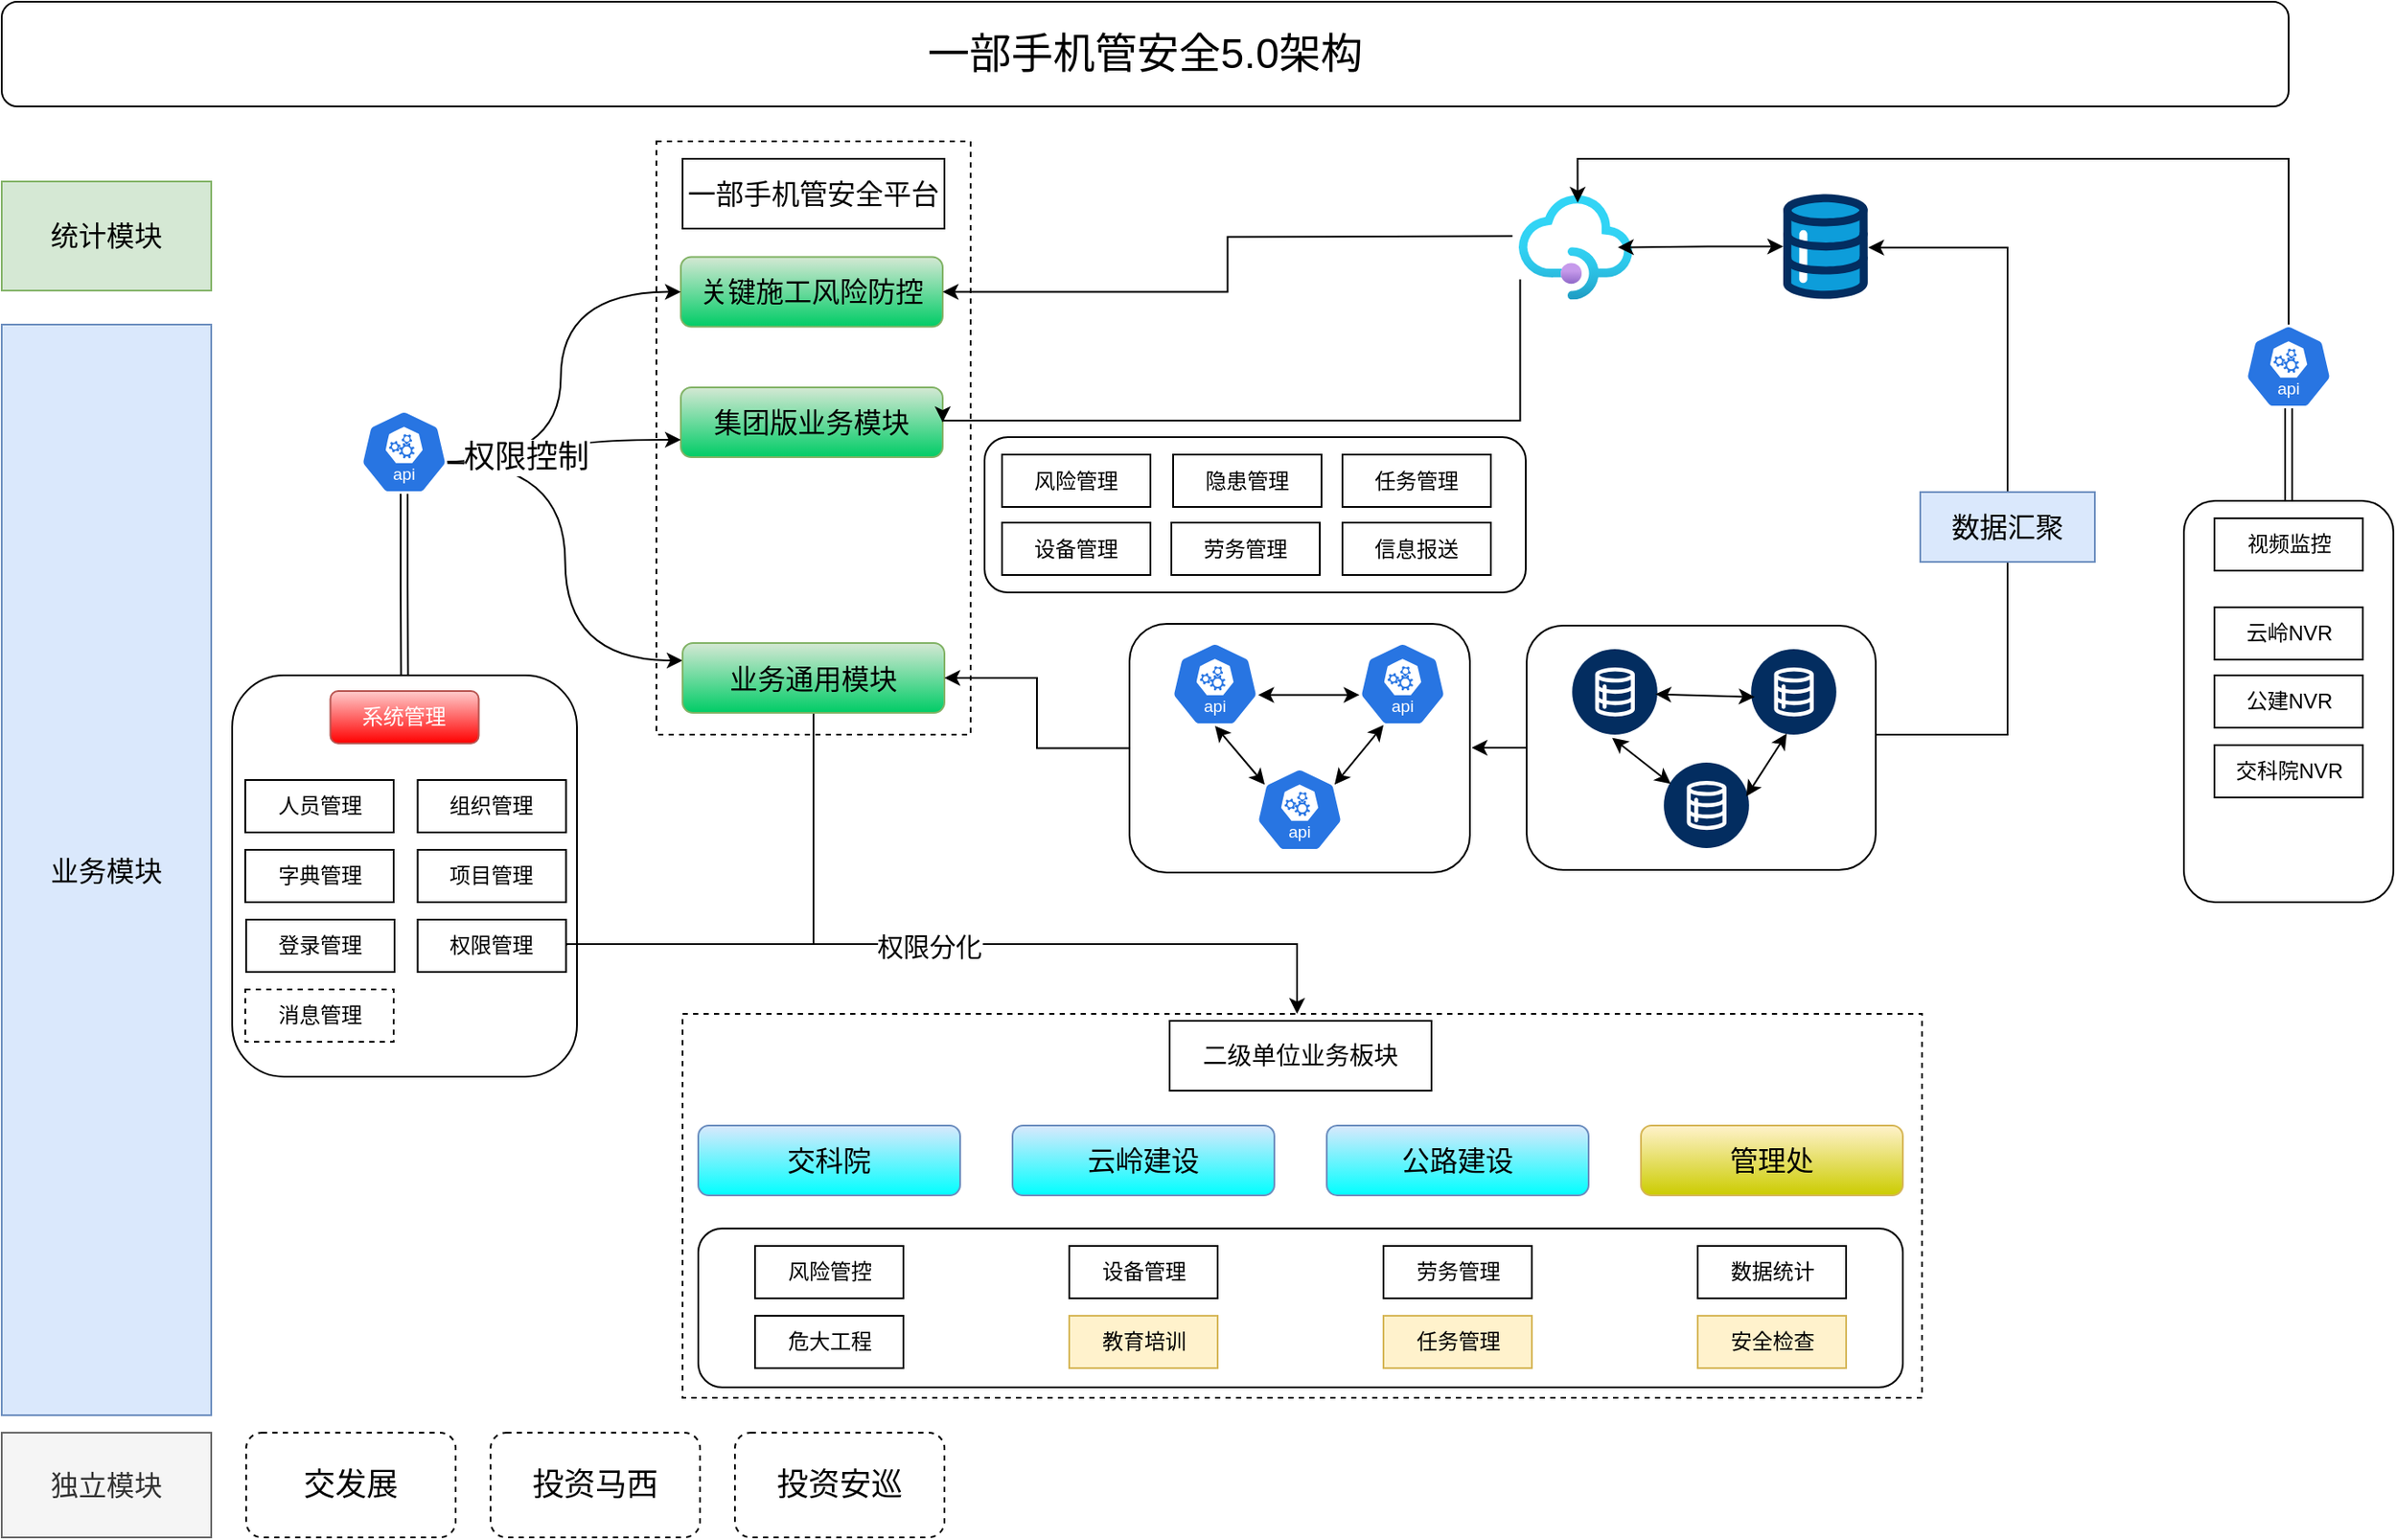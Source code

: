 <mxfile version="26.0.5">
  <diagram name="第 1 页" id="hRdyBuIe_j8G2PpD1SFF">
    <mxGraphModel dx="1235" dy="655" grid="1" gridSize="10" guides="1" tooltips="1" connect="1" arrows="1" fold="1" page="1" pageScale="1" pageWidth="827" pageHeight="1169" math="0" shadow="0">
      <root>
        <mxCell id="0" />
        <mxCell id="1" parent="0" />
        <mxCell id="ZmFsVwPLsDHrUgONcmU9-34" value="" style="rounded=0;whiteSpace=wrap;html=1;dashed=1;" vertex="1" parent="1">
          <mxGeometry x="385" y="100" width="180" height="340" as="geometry" />
        </mxCell>
        <mxCell id="ZmFsVwPLsDHrUgONcmU9-28" value="" style="rounded=0;whiteSpace=wrap;html=1;dashed=1;" vertex="1" parent="1">
          <mxGeometry x="400" y="600" width="710" height="220" as="geometry" />
        </mxCell>
        <mxCell id="cwfqS2g9V0hjJfOpwHUW-23" value="" style="rounded=1;whiteSpace=wrap;html=1;" parent="1" vertex="1">
          <mxGeometry x="1260" y="306" width="120" height="230" as="geometry" />
        </mxCell>
        <mxCell id="npg-B8WdXjfn3l7shgS7-78" style="edgeStyle=orthogonalEdgeStyle;rounded=0;orthogonalLoop=1;jettySize=auto;html=1;entryX=1.006;entryY=0.51;entryDx=0;entryDy=0;entryPerimeter=0;exitX=1;exitY=0.5;exitDx=0;exitDy=0;" parent="1" source="ZmFsVwPLsDHrUgONcmU9-8" target="npg-B8WdXjfn3l7shgS7-77" edge="1">
          <mxGeometry relative="1" as="geometry">
            <Array as="points">
              <mxPoint x="1083" y="440" />
              <mxPoint x="1159" y="440" />
              <mxPoint x="1159" y="161" />
            </Array>
            <mxPoint x="525" y="740" as="sourcePoint" />
          </mxGeometry>
        </mxCell>
        <mxCell id="npg-B8WdXjfn3l7shgS7-1" value="&lt;font style=&quot;font-size: 24px;&quot;&gt;一部手机管安全5.0架构&lt;/font&gt;" style="rounded=1;whiteSpace=wrap;html=1;" parent="1" vertex="1">
          <mxGeometry x="10" y="20" width="1310" height="60" as="geometry" />
        </mxCell>
        <mxCell id="npg-B8WdXjfn3l7shgS7-2" value="&lt;font style=&quot;font-size: 16px;&quot;&gt;云岭建设&lt;/font&gt;" style="rounded=1;whiteSpace=wrap;html=1;fillColor=#dae8fc;strokeColor=#6c8ebf;gradientColor=#00FFFF;" parent="1" vertex="1">
          <mxGeometry x="589" y="664" width="150" height="40" as="geometry" />
        </mxCell>
        <mxCell id="npg-B8WdXjfn3l7shgS7-3" value="&lt;font style=&quot;font-size: 16px;&quot;&gt;交科院&lt;/font&gt;" style="rounded=1;whiteSpace=wrap;html=1;fillColor=#dae8fc;strokeColor=#6c8ebf;gradientColor=#00FFFF;" parent="1" vertex="1">
          <mxGeometry x="409" y="664" width="150" height="40" as="geometry" />
        </mxCell>
        <mxCell id="npg-B8WdXjfn3l7shgS7-4" value="&lt;font style=&quot;font-size: 16px;&quot;&gt;公路建设&lt;/font&gt;" style="rounded=1;whiteSpace=wrap;html=1;fillColor=#dae8fc;strokeColor=#6c8ebf;gradientColor=#00FFFF;" parent="1" vertex="1">
          <mxGeometry x="769" y="664" width="150" height="40" as="geometry" />
        </mxCell>
        <mxCell id="npg-B8WdXjfn3l7shgS7-5" value="&lt;font style=&quot;font-size: 16px;&quot;&gt;管理处&lt;/font&gt;" style="rounded=1;whiteSpace=wrap;html=1;fillColor=#fff2cc;strokeColor=#d6b656;gradientColor=#CCCC00;" parent="1" vertex="1">
          <mxGeometry x="949" y="664" width="150" height="40" as="geometry" />
        </mxCell>
        <mxCell id="npg-B8WdXjfn3l7shgS7-6" value="&lt;font style=&quot;font-size: 18px;&quot;&gt;交发展&lt;/font&gt;" style="rounded=1;whiteSpace=wrap;html=1;dashed=1;" parent="1" vertex="1">
          <mxGeometry x="150" y="840" width="120" height="60" as="geometry" />
        </mxCell>
        <mxCell id="npg-B8WdXjfn3l7shgS7-7" value="&lt;font style=&quot;font-size: 18px;&quot;&gt;投资马西&lt;/font&gt;" style="rounded=1;whiteSpace=wrap;html=1;dashed=1;" parent="1" vertex="1">
          <mxGeometry x="290" y="840" width="120" height="60" as="geometry" />
        </mxCell>
        <mxCell id="npg-B8WdXjfn3l7shgS7-8" value="&lt;font style=&quot;font-size: 18px;&quot;&gt;投资安巡&lt;/font&gt;" style="rounded=1;whiteSpace=wrap;html=1;dashed=1;" parent="1" vertex="1">
          <mxGeometry x="430" y="840" width="120" height="60" as="geometry" />
        </mxCell>
        <mxCell id="npg-B8WdXjfn3l7shgS7-9" value="&lt;font style=&quot;font-size: 16px;&quot;&gt;集团版业务模块&lt;/font&gt;" style="rounded=1;whiteSpace=wrap;html=1;fillColor=#d5e8d4;strokeColor=#82b366;gradientColor=#00CC66;" parent="1" vertex="1">
          <mxGeometry x="399" y="241" width="150" height="40" as="geometry" />
        </mxCell>
        <mxCell id="npg-B8WdXjfn3l7shgS7-10" value="&lt;font style=&quot;font-size: 16px;&quot;&gt;关键施工风险防控&lt;/font&gt;" style="rounded=1;whiteSpace=wrap;html=1;fillColor=#d5e8d4;strokeColor=#82b366;gradientColor=#00CC66;" parent="1" vertex="1">
          <mxGeometry x="399" y="166.25" width="150" height="40" as="geometry" />
        </mxCell>
        <mxCell id="npg-B8WdXjfn3l7shgS7-13" value="&lt;font style=&quot;font-size: 16px;&quot;&gt;独立模块&lt;/font&gt;" style="rounded=0;whiteSpace=wrap;html=1;fillColor=#f5f5f5;fontColor=#333333;strokeColor=#666666;" parent="1" vertex="1">
          <mxGeometry x="10" y="840" width="120" height="60" as="geometry" />
        </mxCell>
        <mxCell id="npg-B8WdXjfn3l7shgS7-14" value="&lt;font style=&quot;font-size: 16px;&quot;&gt;业务模块&lt;/font&gt;" style="rounded=0;whiteSpace=wrap;html=1;fillColor=#dae8fc;strokeColor=#6c8ebf;" parent="1" vertex="1">
          <mxGeometry x="10" y="205" width="120" height="625" as="geometry" />
        </mxCell>
        <mxCell id="npg-B8WdXjfn3l7shgS7-15" value="&lt;font style=&quot;font-size: 16px;&quot;&gt;统计模块&lt;/font&gt;" style="rounded=0;whiteSpace=wrap;html=1;fillColor=#d5e8d4;strokeColor=#82b366;" parent="1" vertex="1">
          <mxGeometry x="10" y="123" width="120" height="62.5" as="geometry" />
        </mxCell>
        <mxCell id="npg-B8WdXjfn3l7shgS7-18" value="" style="rounded=1;whiteSpace=wrap;html=1;" parent="1" vertex="1">
          <mxGeometry x="409" y="723" width="690" height="91" as="geometry" />
        </mxCell>
        <mxCell id="npg-B8WdXjfn3l7shgS7-20" value="风险管控" style="rounded=0;whiteSpace=wrap;html=1;" parent="1" vertex="1">
          <mxGeometry x="441.5" y="733" width="85" height="30" as="geometry" />
        </mxCell>
        <mxCell id="npg-B8WdXjfn3l7shgS7-22" value="危大工程" style="rounded=0;whiteSpace=wrap;html=1;" parent="1" vertex="1">
          <mxGeometry x="441.5" y="773" width="85" height="30" as="geometry" />
        </mxCell>
        <mxCell id="npg-B8WdXjfn3l7shgS7-23" value="安全检查" style="rounded=0;whiteSpace=wrap;html=1;fillColor=#fff2cc;strokeColor=#d6b656;" parent="1" vertex="1">
          <mxGeometry x="981.5" y="773" width="85" height="30" as="geometry" />
        </mxCell>
        <mxCell id="npg-B8WdXjfn3l7shgS7-24" value="任务管理" style="rounded=0;whiteSpace=wrap;html=1;fillColor=#fff2cc;strokeColor=#d6b656;" parent="1" vertex="1">
          <mxGeometry x="801.5" y="773" width="85" height="30" as="geometry" />
        </mxCell>
        <mxCell id="npg-B8WdXjfn3l7shgS7-25" value="劳务管理" style="rounded=0;whiteSpace=wrap;html=1;" parent="1" vertex="1">
          <mxGeometry x="801.5" y="733" width="85" height="30" as="geometry" />
        </mxCell>
        <mxCell id="npg-B8WdXjfn3l7shgS7-26" value="设备管理" style="rounded=0;whiteSpace=wrap;html=1;" parent="1" vertex="1">
          <mxGeometry x="621.5" y="733" width="85" height="30" as="geometry" />
        </mxCell>
        <mxCell id="npg-B8WdXjfn3l7shgS7-28" value="视频监控" style="rounded=0;whiteSpace=wrap;html=1;" parent="1" vertex="1">
          <mxGeometry x="1277.5" y="316" width="85" height="30" as="geometry" />
        </mxCell>
        <mxCell id="npg-B8WdXjfn3l7shgS7-30" value="教育培训" style="rounded=0;whiteSpace=wrap;html=1;fillColor=#fff2cc;strokeColor=#d6b656;" parent="1" vertex="1">
          <mxGeometry x="621.5" y="773" width="85" height="30" as="geometry" />
        </mxCell>
        <mxCell id="npg-B8WdXjfn3l7shgS7-31" value="数据统计" style="rounded=0;whiteSpace=wrap;html=1;" parent="1" vertex="1">
          <mxGeometry x="981.5" y="733" width="85" height="30" as="geometry" />
        </mxCell>
        <mxCell id="npg-B8WdXjfn3l7shgS7-56" value="" style="rounded=1;whiteSpace=wrap;html=1;" parent="1" vertex="1">
          <mxGeometry x="573" y="269.5" width="310" height="89" as="geometry" />
        </mxCell>
        <mxCell id="npg-B8WdXjfn3l7shgS7-58" value="风险管理" style="rounded=0;whiteSpace=wrap;html=1;" parent="1" vertex="1">
          <mxGeometry x="583" y="279.5" width="85" height="30" as="geometry" />
        </mxCell>
        <mxCell id="npg-B8WdXjfn3l7shgS7-61" value="隐患管理" style="rounded=0;whiteSpace=wrap;html=1;" parent="1" vertex="1">
          <mxGeometry x="681" y="279.5" width="85" height="30" as="geometry" />
        </mxCell>
        <mxCell id="npg-B8WdXjfn3l7shgS7-62" value="任务管理" style="rounded=0;whiteSpace=wrap;html=1;" parent="1" vertex="1">
          <mxGeometry x="778" y="279.5" width="85" height="30" as="geometry" />
        </mxCell>
        <mxCell id="npg-B8WdXjfn3l7shgS7-63" value="劳务管理" style="rounded=0;whiteSpace=wrap;html=1;" parent="1" vertex="1">
          <mxGeometry x="680" y="318.5" width="85" height="30" as="geometry" />
        </mxCell>
        <mxCell id="npg-B8WdXjfn3l7shgS7-64" value="设备管理" style="rounded=0;whiteSpace=wrap;html=1;" parent="1" vertex="1">
          <mxGeometry x="583" y="318.5" width="85" height="30" as="geometry" />
        </mxCell>
        <mxCell id="npg-B8WdXjfn3l7shgS7-66" value="信息报送" style="rounded=0;whiteSpace=wrap;html=1;" parent="1" vertex="1">
          <mxGeometry x="778" y="318.5" width="85" height="30" as="geometry" />
        </mxCell>
        <mxCell id="npg-B8WdXjfn3l7shgS7-77" value="" style="verticalLabelPosition=bottom;aspect=fixed;html=1;shape=mxgraph.salesforce.data;" parent="1" vertex="1">
          <mxGeometry x="1030.4" y="130.25" width="48.6" height="60" as="geometry" />
        </mxCell>
        <mxCell id="npg-B8WdXjfn3l7shgS7-79" value="&lt;font style=&quot;font-size: 16px;&quot;&gt;数据汇聚&lt;/font&gt;" style="rounded=0;whiteSpace=wrap;html=1;fillColor=#dae8fc;strokeColor=#6c8ebf;" parent="1" vertex="1">
          <mxGeometry x="1109" y="301" width="100" height="40" as="geometry" />
        </mxCell>
        <mxCell id="npg-B8WdXjfn3l7shgS7-82" style="edgeStyle=orthogonalEdgeStyle;rounded=0;orthogonalLoop=1;jettySize=auto;html=1;entryX=1;entryY=0.5;entryDx=0;entryDy=0;" parent="1" target="npg-B8WdXjfn3l7shgS7-10" edge="1">
          <mxGeometry relative="1" as="geometry">
            <mxPoint x="875.4" y="154.25" as="sourcePoint" />
          </mxGeometry>
        </mxCell>
        <mxCell id="cwfqS2g9V0hjJfOpwHUW-22" style="edgeStyle=orthogonalEdgeStyle;rounded=0;orthogonalLoop=1;jettySize=auto;html=1;entryX=1;entryY=0.5;entryDx=0;entryDy=0;exitX=0.012;exitY=0.807;exitDx=0;exitDy=0;exitPerimeter=0;" parent="1" source="g1NR8oi6RR4LAQB7Cah_-6" edge="1" target="npg-B8WdXjfn3l7shgS7-9">
          <mxGeometry relative="1" as="geometry">
            <mxPoint x="879" y="62.5" as="sourcePoint" />
            <mxPoint x="549" y="222.5" as="targetPoint" />
            <Array as="points">
              <mxPoint x="880" y="260" />
              <mxPoint x="549" y="260" />
            </Array>
          </mxGeometry>
        </mxCell>
        <mxCell id="g1NR8oi6RR4LAQB7Cah_-6" value="" style="image;aspect=fixed;html=1;points=[];align=center;fontSize=12;image=img/lib/azure2/app_services/API_Management_Services.svg;" parent="1" vertex="1">
          <mxGeometry x="879" y="130.75" width="65" height="60" as="geometry" />
        </mxCell>
        <mxCell id="cwfqS2g9V0hjJfOpwHUW-2" value="" style="rounded=1;whiteSpace=wrap;html=1;" parent="1" vertex="1">
          <mxGeometry x="142" y="406" width="197.5" height="230" as="geometry" />
        </mxCell>
        <mxCell id="npg-B8WdXjfn3l7shgS7-19" value="&lt;font style=&quot;color: rgb(255, 255, 255);&quot;&gt;系统管理&lt;/font&gt;" style="rounded=1;whiteSpace=wrap;html=1;fillColor=#FFCCCC;strokeColor=#b85450;gradientColor=#FF0000;" parent="1" vertex="1">
          <mxGeometry x="198.25" y="415" width="85" height="30" as="geometry" />
        </mxCell>
        <mxCell id="cwfqS2g9V0hjJfOpwHUW-5" value="人员管理" style="rounded=0;whiteSpace=wrap;html=1;" parent="1" vertex="1">
          <mxGeometry x="149.5" y="466" width="85" height="30" as="geometry" />
        </mxCell>
        <mxCell id="ZmFsVwPLsDHrUgONcmU9-16" style="edgeStyle=orthogonalEdgeStyle;rounded=0;orthogonalLoop=1;jettySize=auto;html=1;exitX=1;exitY=0.5;exitDx=0;exitDy=0;" edge="1" parent="1" source="cwfqS2g9V0hjJfOpwHUW-6">
          <mxGeometry relative="1" as="geometry">
            <mxPoint x="752" y="600" as="targetPoint" />
            <Array as="points">
              <mxPoint x="333" y="560" />
              <mxPoint x="752" y="560" />
            </Array>
          </mxGeometry>
        </mxCell>
        <mxCell id="ZmFsVwPLsDHrUgONcmU9-17" value="权限分化" style="edgeLabel;html=1;align=center;verticalAlign=middle;resizable=0;points=[];fontSize=15;" vertex="1" connectable="0" parent="ZmFsVwPLsDHrUgONcmU9-16">
          <mxGeometry x="0.08" y="-2" relative="1" as="geometry">
            <mxPoint x="-40" y="-1" as="offset" />
          </mxGeometry>
        </mxCell>
        <mxCell id="cwfqS2g9V0hjJfOpwHUW-6" value="权限管理" style="rounded=0;whiteSpace=wrap;html=1;" parent="1" vertex="1">
          <mxGeometry x="248.25" y="546" width="85" height="30" as="geometry" />
        </mxCell>
        <mxCell id="cwfqS2g9V0hjJfOpwHUW-7" value="组织管理" style="rounded=0;whiteSpace=wrap;html=1;" parent="1" vertex="1">
          <mxGeometry x="248.25" y="466" width="85" height="30" as="geometry" />
        </mxCell>
        <mxCell id="cwfqS2g9V0hjJfOpwHUW-8" value="字典管理" style="rounded=0;whiteSpace=wrap;html=1;" parent="1" vertex="1">
          <mxGeometry x="149.5" y="506" width="85" height="30" as="geometry" />
        </mxCell>
        <mxCell id="cwfqS2g9V0hjJfOpwHUW-9" value="项目管理" style="rounded=0;whiteSpace=wrap;html=1;" parent="1" vertex="1">
          <mxGeometry x="248.25" y="506" width="85" height="30" as="geometry" />
        </mxCell>
        <mxCell id="cwfqS2g9V0hjJfOpwHUW-10" value="登录管理" style="rounded=0;whiteSpace=wrap;html=1;" parent="1" vertex="1">
          <mxGeometry x="150" y="546" width="85" height="30" as="geometry" />
        </mxCell>
        <mxCell id="cwfqS2g9V0hjJfOpwHUW-11" value="消息管理" style="rounded=0;whiteSpace=wrap;html=1;dashed=1;" parent="1" vertex="1">
          <mxGeometry x="149.5" y="586" width="85" height="30" as="geometry" />
        </mxCell>
        <mxCell id="cwfqS2g9V0hjJfOpwHUW-24" value="云岭NVR" style="rounded=0;whiteSpace=wrap;html=1;" parent="1" vertex="1">
          <mxGeometry x="1277.5" y="367" width="85" height="30" as="geometry" />
        </mxCell>
        <mxCell id="cwfqS2g9V0hjJfOpwHUW-25" value="公建NVR" style="rounded=0;whiteSpace=wrap;html=1;" parent="1" vertex="1">
          <mxGeometry x="1277.5" y="406" width="85" height="30" as="geometry" />
        </mxCell>
        <mxCell id="cwfqS2g9V0hjJfOpwHUW-26" value="交科院NVR" style="rounded=0;whiteSpace=wrap;html=1;" parent="1" vertex="1">
          <mxGeometry x="1277.5" y="446" width="85" height="30" as="geometry" />
        </mxCell>
        <mxCell id="cwfqS2g9V0hjJfOpwHUW-30" style="edgeStyle=orthogonalEdgeStyle;rounded=0;orthogonalLoop=1;jettySize=auto;html=1;exitX=0.5;exitY=1;exitDx=0;exitDy=0;exitPerimeter=0;entryX=0.5;entryY=0;entryDx=0;entryDy=0;shape=link;" parent="1" source="cwfqS2g9V0hjJfOpwHUW-27" target="cwfqS2g9V0hjJfOpwHUW-2" edge="1">
          <mxGeometry relative="1" as="geometry" />
        </mxCell>
        <mxCell id="cwfqS2g9V0hjJfOpwHUW-33" style="edgeStyle=orthogonalEdgeStyle;rounded=0;orthogonalLoop=1;jettySize=auto;html=1;exitX=0.9;exitY=0.2;exitDx=0;exitDy=0;exitPerimeter=0;entryX=0;entryY=0.5;entryDx=0;entryDy=0;curved=1;" parent="1" target="npg-B8WdXjfn3l7shgS7-10" edge="1">
          <mxGeometry relative="1" as="geometry">
            <mxPoint x="260.5" y="283.68" as="sourcePoint" />
            <mxPoint x="399" y="174.33" as="targetPoint" />
          </mxGeometry>
        </mxCell>
        <mxCell id="cwfqS2g9V0hjJfOpwHUW-34" style="edgeStyle=orthogonalEdgeStyle;rounded=0;orthogonalLoop=1;jettySize=auto;html=1;exitX=0.995;exitY=0.63;exitDx=0;exitDy=0;exitPerimeter=0;entryX=0;entryY=0.75;entryDx=0;entryDy=0;curved=1;" parent="1" source="cwfqS2g9V0hjJfOpwHUW-27" target="npg-B8WdXjfn3l7shgS7-9" edge="1">
          <mxGeometry relative="1" as="geometry" />
        </mxCell>
        <mxCell id="cwfqS2g9V0hjJfOpwHUW-36" style="edgeStyle=orthogonalEdgeStyle;rounded=0;orthogonalLoop=1;jettySize=auto;html=1;exitX=0.995;exitY=0.63;exitDx=0;exitDy=0;exitPerimeter=0;entryX=0;entryY=0.25;entryDx=0;entryDy=0;curved=1;" parent="1" source="cwfqS2g9V0hjJfOpwHUW-27" target="ZmFsVwPLsDHrUgONcmU9-1" edge="1">
          <mxGeometry relative="1" as="geometry" />
        </mxCell>
        <mxCell id="ZmFsVwPLsDHrUgONcmU9-32" value="权限控制" style="edgeLabel;html=1;align=center;verticalAlign=middle;resizable=0;points=[];fontSize=18;" vertex="1" connectable="0" parent="cwfqS2g9V0hjJfOpwHUW-36">
          <mxGeometry x="-0.909" y="3" relative="1" as="geometry">
            <mxPoint x="33" as="offset" />
          </mxGeometry>
        </mxCell>
        <mxCell id="cwfqS2g9V0hjJfOpwHUW-27" value="" style="aspect=fixed;sketch=0;html=1;dashed=0;whitespace=wrap;verticalLabelPosition=bottom;verticalAlign=top;fillColor=#2875E2;strokeColor=#ffffff;points=[[0.005,0.63,0],[0.1,0.2,0],[0.9,0.2,0],[0.5,0,0],[0.995,0.63,0],[0.72,0.99,0],[0.5,1,0],[0.28,0.99,0]];shape=mxgraph.kubernetes.icon2;kubernetesLabel=1;prIcon=api" parent="1" vertex="1">
          <mxGeometry x="215.5" y="254" width="50" height="48" as="geometry" />
        </mxCell>
        <mxCell id="cwfqS2g9V0hjJfOpwHUW-31" style="edgeStyle=orthogonalEdgeStyle;rounded=0;orthogonalLoop=1;jettySize=auto;html=1;exitX=0.5;exitY=1;exitDx=0;exitDy=0;exitPerimeter=0;entryX=0.5;entryY=0;entryDx=0;entryDy=0;shape=link;" parent="1" source="cwfqS2g9V0hjJfOpwHUW-28" target="cwfqS2g9V0hjJfOpwHUW-23" edge="1">
          <mxGeometry relative="1" as="geometry" />
        </mxCell>
        <mxCell id="cwfqS2g9V0hjJfOpwHUW-28" value="" style="aspect=fixed;sketch=0;html=1;dashed=0;whitespace=wrap;verticalLabelPosition=bottom;verticalAlign=top;fillColor=#2875E2;strokeColor=#ffffff;points=[[0.005,0.63,0],[0.1,0.2,0],[0.9,0.2,0],[0.5,0,0],[0.995,0.63,0],[0.72,0.99,0],[0.5,1,0],[0.28,0.99,0]];shape=mxgraph.kubernetes.icon2;kubernetesLabel=1;prIcon=api" parent="1" vertex="1">
          <mxGeometry x="1295" y="205" width="50" height="48" as="geometry" />
        </mxCell>
        <mxCell id="npg-B8WdXjfn3l7shgS7-83" style="edgeStyle=orthogonalEdgeStyle;rounded=0;orthogonalLoop=1;jettySize=auto;html=1;entryX=0.874;entryY=0.5;entryDx=0;entryDy=0;entryPerimeter=0;startArrow=classic;startFill=1;" parent="1" source="npg-B8WdXjfn3l7shgS7-77" target="g1NR8oi6RR4LAQB7Cah_-6" edge="1">
          <mxGeometry relative="1" as="geometry">
            <mxPoint x="949" y="161.75" as="targetPoint" />
          </mxGeometry>
        </mxCell>
        <mxCell id="ZmFsVwPLsDHrUgONcmU9-24" style="edgeStyle=orthogonalEdgeStyle;rounded=0;orthogonalLoop=1;jettySize=auto;html=1;endArrow=none;endFill=0;" edge="1" parent="1" source="ZmFsVwPLsDHrUgONcmU9-1">
          <mxGeometry relative="1" as="geometry">
            <mxPoint x="475" y="560" as="targetPoint" />
          </mxGeometry>
        </mxCell>
        <mxCell id="ZmFsVwPLsDHrUgONcmU9-1" value="&lt;span style=&quot;font-size: 16px;&quot;&gt;业务通用模块&lt;/span&gt;" style="rounded=1;whiteSpace=wrap;html=1;fillColor=#d5e8d4;strokeColor=#82b366;gradientColor=#00CC66;" vertex="1" parent="1">
          <mxGeometry x="400" y="387.5" width="150" height="40" as="geometry" />
        </mxCell>
        <mxCell id="ZmFsVwPLsDHrUgONcmU9-7" value="" style="group" vertex="1" connectable="0" parent="1">
          <mxGeometry x="656" y="376.5" width="195" height="142.5" as="geometry" />
        </mxCell>
        <mxCell id="ZmFsVwPLsDHrUgONcmU9-2" value="" style="rounded=1;whiteSpace=wrap;html=1;" vertex="1" parent="ZmFsVwPLsDHrUgONcmU9-7">
          <mxGeometry width="195" height="142.5" as="geometry" />
        </mxCell>
        <mxCell id="npg-B8WdXjfn3l7shgS7-45" value="" style="aspect=fixed;sketch=0;html=1;dashed=0;whitespace=wrap;verticalLabelPosition=bottom;verticalAlign=top;fillColor=#2875E2;strokeColor=#ffffff;points=[[0.005,0.63,0],[0.1,0.2,0],[0.9,0.2,0],[0.5,0,0],[0.995,0.63,0],[0.72,0.99,0],[0.5,1,0],[0.28,0.99,0]];shape=mxgraph.kubernetes.icon2;kubernetesLabel=1;prIcon=api" parent="ZmFsVwPLsDHrUgONcmU9-7" vertex="1">
          <mxGeometry x="24" y="10.5" width="50" height="48" as="geometry" />
        </mxCell>
        <mxCell id="npg-B8WdXjfn3l7shgS7-46" value="" style="aspect=fixed;sketch=0;html=1;dashed=0;whitespace=wrap;verticalLabelPosition=bottom;verticalAlign=top;fillColor=#2875E2;strokeColor=#ffffff;points=[[0.005,0.63,0],[0.1,0.2,0],[0.9,0.2,0],[0.5,0,0],[0.995,0.63,0],[0.72,0.99,0],[0.5,1,0],[0.28,0.99,0]];shape=mxgraph.kubernetes.icon2;kubernetesLabel=1;prIcon=api" parent="ZmFsVwPLsDHrUgONcmU9-7" vertex="1">
          <mxGeometry x="131.5" y="10.5" width="50" height="48" as="geometry" />
        </mxCell>
        <mxCell id="npg-B8WdXjfn3l7shgS7-47" value="" style="aspect=fixed;sketch=0;html=1;dashed=0;whitespace=wrap;verticalLabelPosition=bottom;verticalAlign=top;fillColor=#2875E2;strokeColor=#ffffff;points=[[0.005,0.63,0],[0.1,0.2,0],[0.9,0.2,0],[0.5,0,0],[0.995,0.63,0],[0.72,0.99,0],[0.5,1,0],[0.28,0.99,0]];shape=mxgraph.kubernetes.icon2;kubernetesLabel=1;prIcon=api" parent="ZmFsVwPLsDHrUgONcmU9-7" vertex="1">
          <mxGeometry x="72.5" y="82.5" width="50" height="48" as="geometry" />
        </mxCell>
        <mxCell id="ZmFsVwPLsDHrUgONcmU9-3" style="rounded=0;orthogonalLoop=1;jettySize=auto;html=1;exitX=0.5;exitY=1;exitDx=0;exitDy=0;exitPerimeter=0;entryX=0.1;entryY=0.2;entryDx=0;entryDy=0;entryPerimeter=0;startArrow=classic;startFill=1;" edge="1" parent="ZmFsVwPLsDHrUgONcmU9-7" source="npg-B8WdXjfn3l7shgS7-45" target="npg-B8WdXjfn3l7shgS7-47">
          <mxGeometry relative="1" as="geometry" />
        </mxCell>
        <mxCell id="ZmFsVwPLsDHrUgONcmU9-4" style="rounded=0;orthogonalLoop=1;jettySize=auto;html=1;exitX=0.9;exitY=0.2;exitDx=0;exitDy=0;exitPerimeter=0;entryX=0.28;entryY=0.99;entryDx=0;entryDy=0;entryPerimeter=0;startArrow=classic;startFill=1;" edge="1" parent="ZmFsVwPLsDHrUgONcmU9-7" source="npg-B8WdXjfn3l7shgS7-47" target="npg-B8WdXjfn3l7shgS7-46">
          <mxGeometry relative="1" as="geometry" />
        </mxCell>
        <mxCell id="ZmFsVwPLsDHrUgONcmU9-6" style="edgeStyle=orthogonalEdgeStyle;rounded=0;orthogonalLoop=1;jettySize=auto;html=1;exitX=0.995;exitY=0.63;exitDx=0;exitDy=0;exitPerimeter=0;entryX=0.005;entryY=0.63;entryDx=0;entryDy=0;entryPerimeter=0;startArrow=classic;startFill=1;" edge="1" parent="ZmFsVwPLsDHrUgONcmU9-7" source="npg-B8WdXjfn3l7shgS7-45" target="npg-B8WdXjfn3l7shgS7-46">
          <mxGeometry relative="1" as="geometry" />
        </mxCell>
        <mxCell id="ZmFsVwPLsDHrUgONcmU9-15" value="" style="group" vertex="1" connectable="0" parent="1">
          <mxGeometry x="883.5" y="377.5" width="200" height="140" as="geometry" />
        </mxCell>
        <mxCell id="ZmFsVwPLsDHrUgONcmU9-23" style="edgeStyle=orthogonalEdgeStyle;rounded=0;orthogonalLoop=1;jettySize=auto;html=1;" edge="1" parent="ZmFsVwPLsDHrUgONcmU9-15" source="ZmFsVwPLsDHrUgONcmU9-8">
          <mxGeometry relative="1" as="geometry">
            <mxPoint x="-31.5" y="70" as="targetPoint" />
          </mxGeometry>
        </mxCell>
        <mxCell id="ZmFsVwPLsDHrUgONcmU9-8" value="" style="rounded=1;whiteSpace=wrap;html=1;" vertex="1" parent="ZmFsVwPLsDHrUgONcmU9-15">
          <mxGeometry width="200" height="140" as="geometry" />
        </mxCell>
        <mxCell id="npg-B8WdXjfn3l7shgS7-52" value="" style="verticalLabelPosition=bottom;aspect=fixed;html=1;shape=mxgraph.salesforce.data2;" parent="ZmFsVwPLsDHrUgONcmU9-15" vertex="1">
          <mxGeometry x="26" y="13.5" width="49" height="49" as="geometry" />
        </mxCell>
        <mxCell id="npg-B8WdXjfn3l7shgS7-53" value="" style="verticalLabelPosition=bottom;aspect=fixed;html=1;shape=mxgraph.salesforce.data2;" parent="ZmFsVwPLsDHrUgONcmU9-15" vertex="1">
          <mxGeometry x="128.5" y="13.5" width="49" height="49" as="geometry" />
        </mxCell>
        <mxCell id="npg-B8WdXjfn3l7shgS7-54" value="" style="verticalLabelPosition=bottom;aspect=fixed;html=1;shape=mxgraph.salesforce.data2;" parent="ZmFsVwPLsDHrUgONcmU9-15" vertex="1">
          <mxGeometry x="78.5" y="78.5" width="49" height="49" as="geometry" />
        </mxCell>
        <mxCell id="ZmFsVwPLsDHrUgONcmU9-11" value="" style="endArrow=classic;startArrow=classic;html=1;rounded=0;entryX=0.469;entryY=1.037;entryDx=0;entryDy=0;entryPerimeter=0;exitX=0.082;exitY=0.249;exitDx=0;exitDy=0;exitPerimeter=0;" edge="1" parent="ZmFsVwPLsDHrUgONcmU9-15" source="npg-B8WdXjfn3l7shgS7-54" target="npg-B8WdXjfn3l7shgS7-52">
          <mxGeometry width="50" height="50" relative="1" as="geometry">
            <mxPoint x="29" y="122.5" as="sourcePoint" />
            <mxPoint x="79" y="72.5" as="targetPoint" />
          </mxGeometry>
        </mxCell>
        <mxCell id="ZmFsVwPLsDHrUgONcmU9-13" value="" style="endArrow=classic;startArrow=classic;html=1;rounded=0;exitX=0.977;exitY=0.547;exitDx=0;exitDy=0;exitPerimeter=0;entryX=0.041;entryY=0.58;entryDx=0;entryDy=0;entryPerimeter=0;" edge="1" parent="ZmFsVwPLsDHrUgONcmU9-15">
          <mxGeometry width="50" height="50" relative="1" as="geometry">
            <mxPoint x="73.785" y="39.303" as="sourcePoint" />
            <mxPoint x="130.594" y="40.92" as="targetPoint" />
          </mxGeometry>
        </mxCell>
        <mxCell id="ZmFsVwPLsDHrUgONcmU9-14" value="" style="endArrow=classic;startArrow=classic;html=1;rounded=0;entryX=0.418;entryY=0.988;entryDx=0;entryDy=0;entryPerimeter=0;exitX=0.967;exitY=0.396;exitDx=0;exitDy=0;exitPerimeter=0;" edge="1" parent="ZmFsVwPLsDHrUgONcmU9-15" source="npg-B8WdXjfn3l7shgS7-54" target="npg-B8WdXjfn3l7shgS7-53">
          <mxGeometry width="50" height="50" relative="1" as="geometry">
            <mxPoint x="139" y="152.5" as="sourcePoint" />
            <mxPoint x="189" y="102.5" as="targetPoint" />
          </mxGeometry>
        </mxCell>
        <mxCell id="ZmFsVwPLsDHrUgONcmU9-18" value="&lt;font style=&quot;font-size: 14px;&quot;&gt;二级单位业务板块&lt;/font&gt;" style="rounded=0;whiteSpace=wrap;html=1;" vertex="1" parent="1">
          <mxGeometry x="679" y="604" width="150" height="40" as="geometry" />
        </mxCell>
        <mxCell id="ZmFsVwPLsDHrUgONcmU9-22" value="" style="edgeStyle=orthogonalEdgeStyle;rounded=0;orthogonalLoop=1;jettySize=auto;html=1;entryX=1;entryY=0.5;entryDx=0;entryDy=0;" edge="1" parent="1" source="ZmFsVwPLsDHrUgONcmU9-2" target="ZmFsVwPLsDHrUgONcmU9-1">
          <mxGeometry relative="1" as="geometry">
            <mxPoint x="551" y="447.471" as="targetPoint" />
          </mxGeometry>
        </mxCell>
        <mxCell id="ZmFsVwPLsDHrUgONcmU9-31" style="edgeStyle=orthogonalEdgeStyle;rounded=0;orthogonalLoop=1;jettySize=auto;html=1;exitX=0.5;exitY=0;exitDx=0;exitDy=0;exitPerimeter=0;entryX=0.519;entryY=0.073;entryDx=0;entryDy=0;entryPerimeter=0;" edge="1" parent="1" source="cwfqS2g9V0hjJfOpwHUW-28" target="g1NR8oi6RR4LAQB7Cah_-6">
          <mxGeometry relative="1" as="geometry">
            <Array as="points">
              <mxPoint x="1320" y="110" />
              <mxPoint x="913" y="110" />
            </Array>
          </mxGeometry>
        </mxCell>
        <mxCell id="ZmFsVwPLsDHrUgONcmU9-37" value="&lt;font style=&quot;font-size: 16px;&quot;&gt;一部手机管安全平台&lt;/font&gt;" style="rounded=0;whiteSpace=wrap;html=1;" vertex="1" parent="1">
          <mxGeometry x="400" y="110" width="150" height="40" as="geometry" />
        </mxCell>
      </root>
    </mxGraphModel>
  </diagram>
</mxfile>

